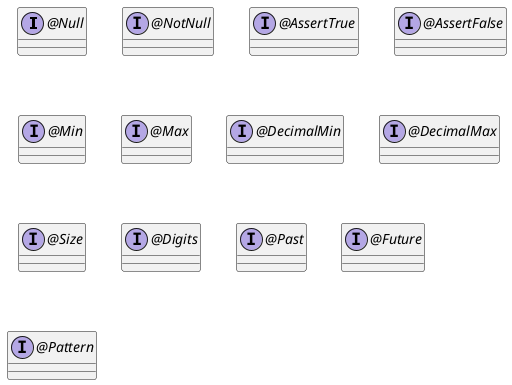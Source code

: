 @startuml
'https://plantuml.com/class-diagram

interface @Null
interface @NotNull
interface @AssertTrue
interface @AssertFalse
interface @Min
interface @Max
interface @DecimalMin
interface @DecimalMax
interface @Size
interface @Digits
interface @Past
interface @Future
interface @Pattern

'@Null   被注释的元素必须为 null
'@NotNull    被注释的元素必须不为 null
'@AssertTrue     被注释的元素必须为 true
'@AssertFalse    被注释的元素必须为 false
'@Min(value)     被注释的元素必须是一个数字，其值必须大于等于指定的最小值
'@Max(value)     被注释的元素必须是一个数字，其值必须小于等于指定的最大值
'@DecimalMin(value)  被注释的元素必须是一个数字，其值必须大于等于指定的最小值
'@DecimalMax(value)  被注释的元素必须是一个数字，其值必须小于等于指定的最大值
'@Size(max=, min=)   被注释的元素的大小必须在指定的范围内
'@Digits (integer, fraction)     被注释的元素必须是一个数字，其值必须在可接受的范围内
'@Past   被注释的元素必须是一个过去的日期
'@Future     被注释的元素必须是一个将来的日期
'@Pattern(regex=,flag=)  被注释的元素必须符合指定的正则表达式

@enduml